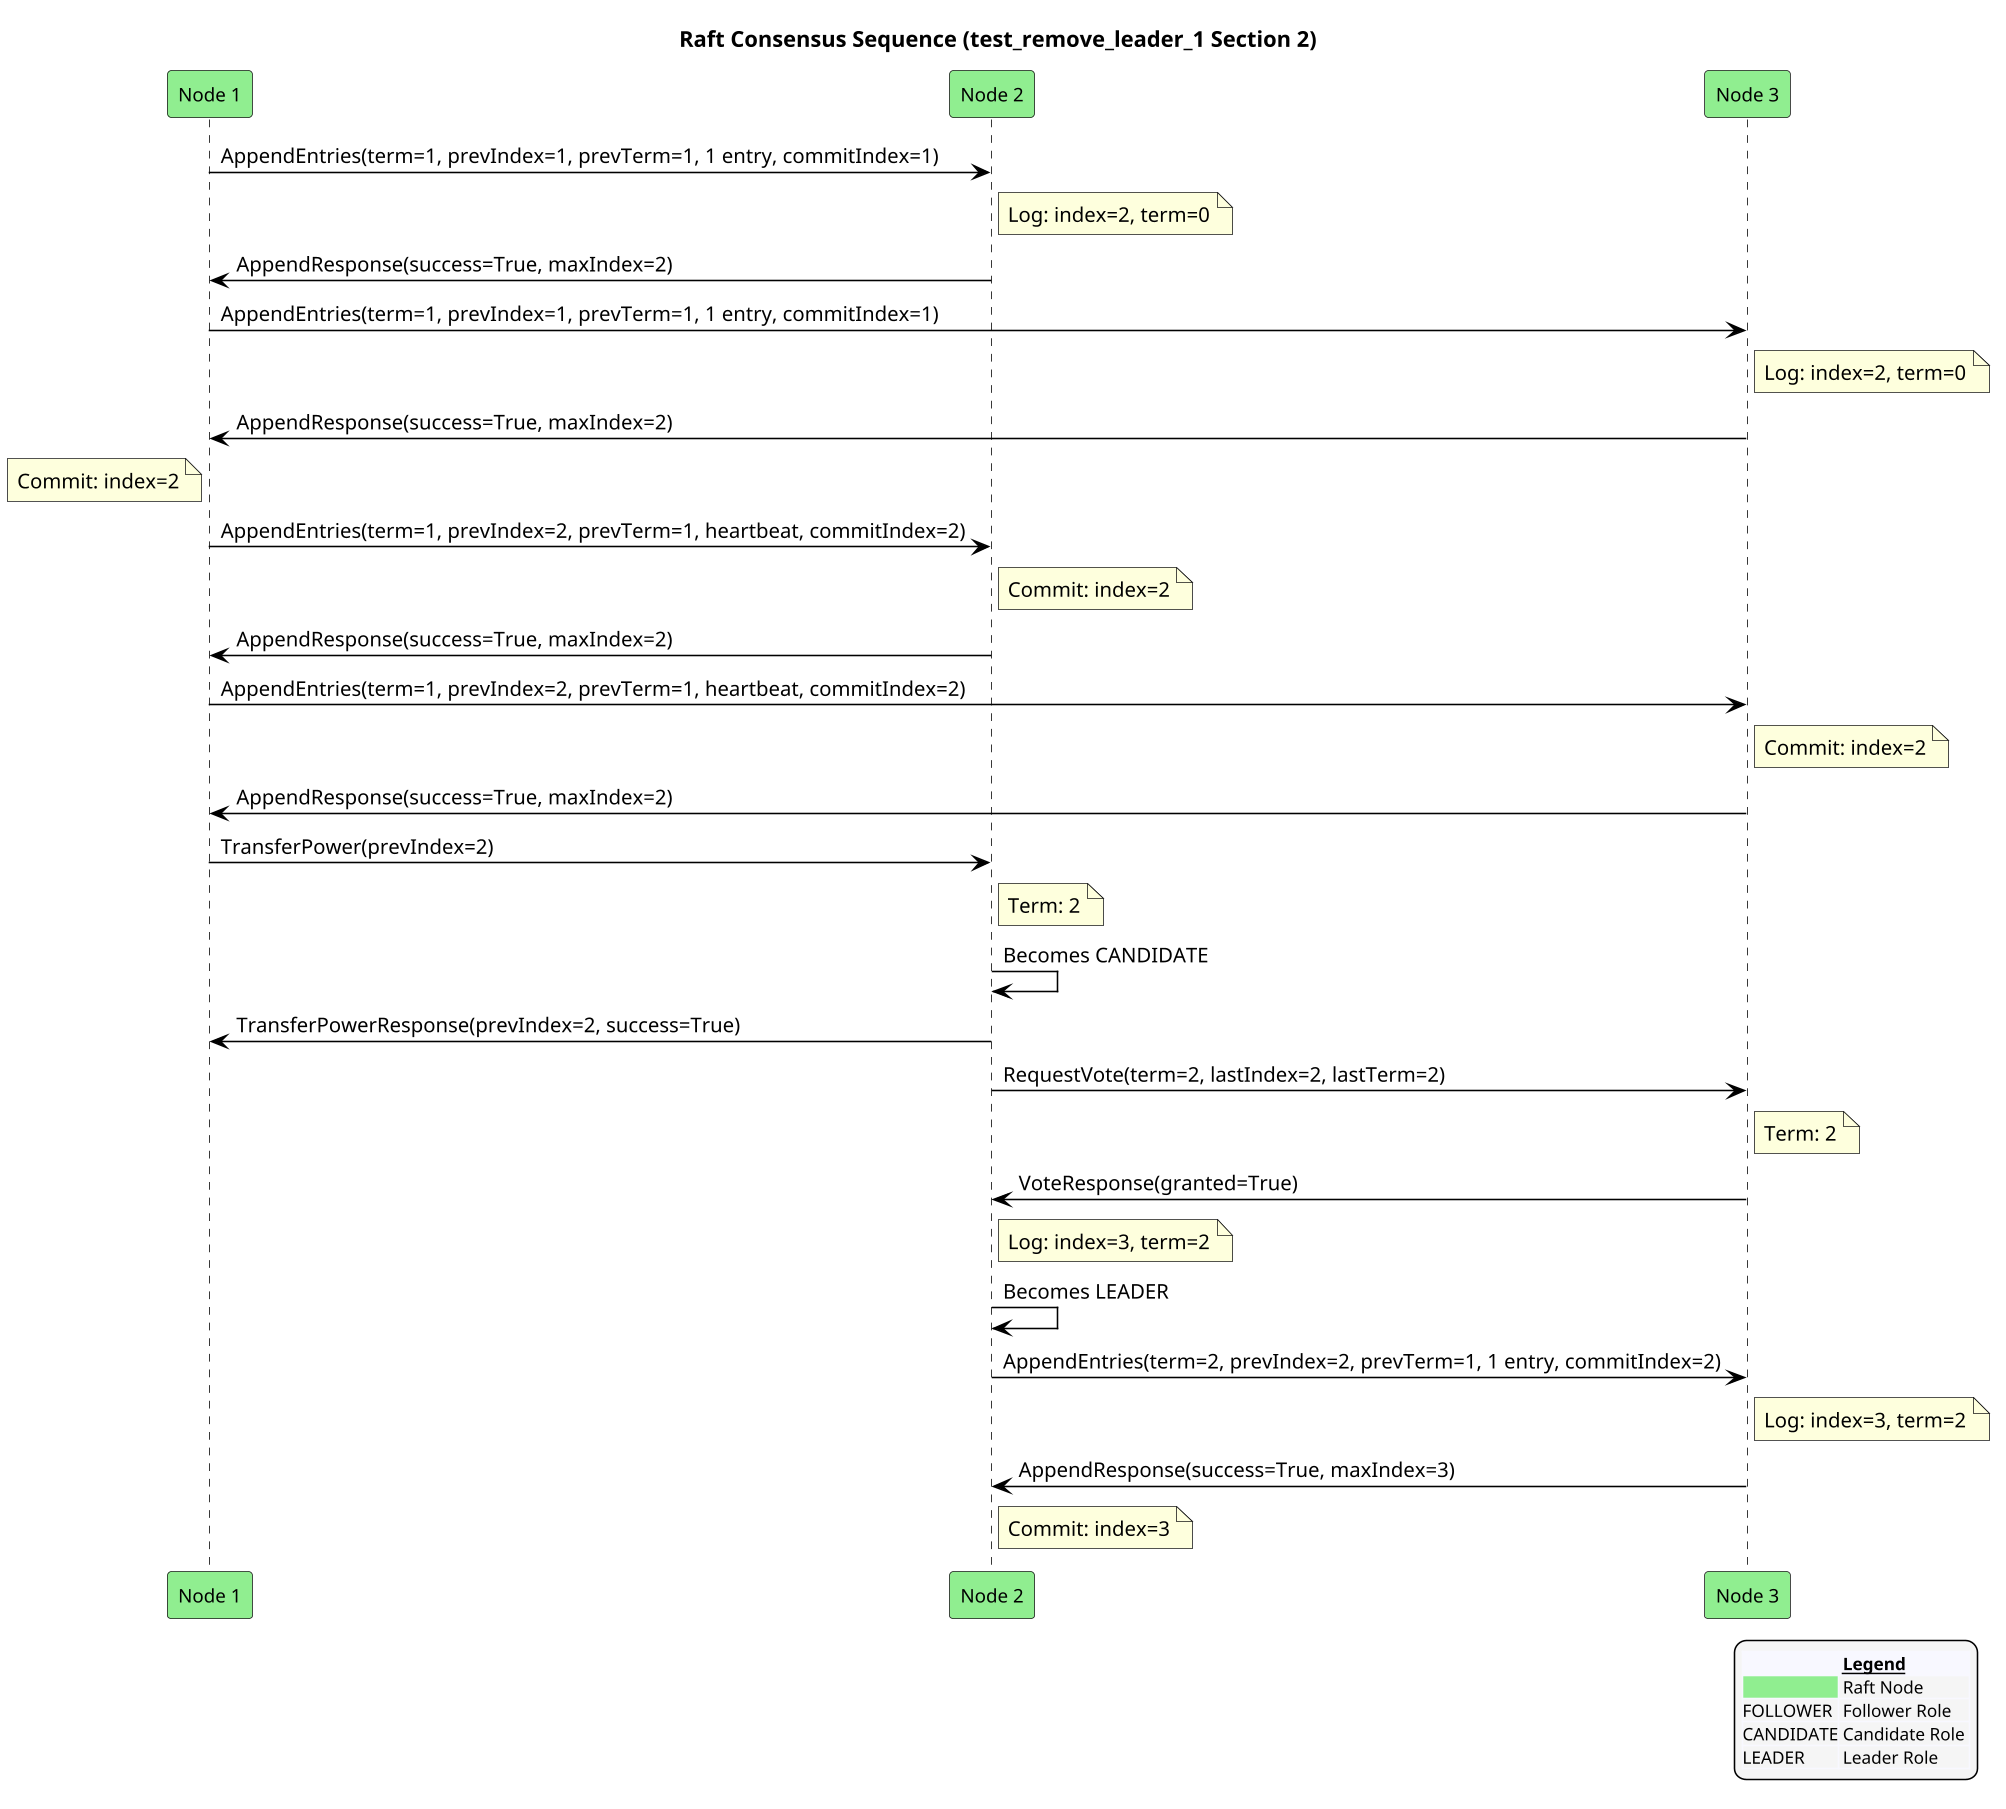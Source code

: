 @startuml
!pragma ratio 0.7
skinparam dpi 150
skinparam monochrome false
skinparam sequence {
  ArrowColor Black
  ActorBorderColor Black
  LifeLineBorderColor Black
  ParticipantFontSize 12
  Padding 10
}
skinparam legend {
  BackgroundColor #F5F5F5
  FontSize 11
}
title Raft Consensus Sequence (test_remove_leader_1 Section 2)

participant "Node 1" as n1 order 10 #Lightgreen
participant "Node 2" as n2 order 20 #Lightgreen
participant "Node 3" as n3 order 30 #Lightgreen
n1 -> n2: AppendEntries(term=1, prevIndex=1, prevTerm=1, 1 entry, commitIndex=1)
note right of n2: Log: index=2, term=0
n2 -> n1: AppendResponse(success=True, maxIndex=2)
n1 -> n3: AppendEntries(term=1, prevIndex=1, prevTerm=1, 1 entry, commitIndex=1)
note right of n3: Log: index=2, term=0
n3 -> n1: AppendResponse(success=True, maxIndex=2)
note left of n1: Commit: index=2
n1 -> n2: AppendEntries(term=1, prevIndex=2, prevTerm=1, heartbeat, commitIndex=2)
note right of n2: Commit: index=2
n2 -> n1: AppendResponse(success=True, maxIndex=2)
n1 -> n3: AppendEntries(term=1, prevIndex=2, prevTerm=1, heartbeat, commitIndex=2)
note right of n3: Commit: index=2
n3 -> n1: AppendResponse(success=True, maxIndex=2)
n1 -> n2: TransferPower(prevIndex=2)
note right of n2: Term: 2
n2 -> n2: Becomes CANDIDATE
n2 -> n1: TransferPowerResponse(prevIndex=2, success=True)
n2 -> n3: RequestVote(term=2, lastIndex=2, lastTerm=2)
note right of n3: Term: 2
n3 -> n2: VoteResponse(granted=True)
note right of n2: Log: index=3, term=2
n2 -> n2: Becomes LEADER
n2 -> n3: AppendEntries(term=2, prevIndex=2, prevTerm=1, 1 entry, commitIndex=2)
note right of n3: Log: index=3, term=2
n3 -> n2: AppendResponse(success=True, maxIndex=3)
note right of n2: Commit: index=3

legend right
  <#GhostWhite,#GhostWhite>|      |= __Legend__ |
  |<#Lightgreen>| Raft Node |
  |FOLLOWER| Follower Role |
  |CANDIDATE| Candidate Role |
  |LEADER| Leader Role |
endlegend
@enduml
